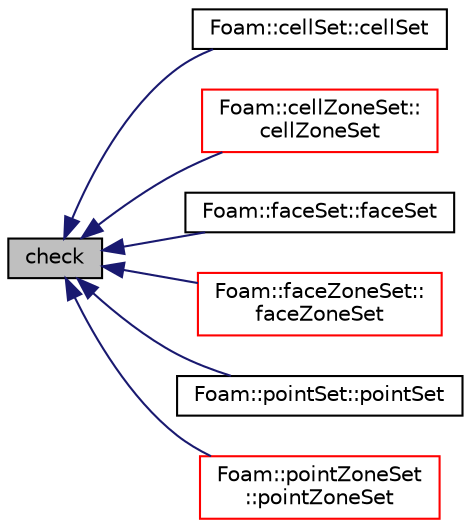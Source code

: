 digraph "check"
{
  bgcolor="transparent";
  edge [fontname="Helvetica",fontsize="10",labelfontname="Helvetica",labelfontsize="10"];
  node [fontname="Helvetica",fontsize="10",shape=record];
  rankdir="LR";
  Node1 [label="check",height=0.2,width=0.4,color="black", fillcolor="grey75", style="filled", fontcolor="black"];
  Node1 -> Node2 [dir="back",color="midnightblue",fontsize="10",style="solid",fontname="Helvetica"];
  Node2 [label="Foam::cellSet::cellSet",height=0.2,width=0.4,color="black",URL="$a00228.html#ab106718e4f6df2a76b77e2015e8e801d",tooltip="Construct from polyMesh and name. Checks for valid cell ids. "];
  Node1 -> Node3 [dir="back",color="midnightblue",fontsize="10",style="solid",fontname="Helvetica"];
  Node3 [label="Foam::cellZoneSet::\lcellZoneSet",height=0.2,width=0.4,color="red",URL="$a00249.html#a9a2cf8cf2aa415cad5f26b53bd662082",tooltip="Construct from objectRegistry and name. "];
  Node1 -> Node4 [dir="back",color="midnightblue",fontsize="10",style="solid",fontname="Helvetica"];
  Node4 [label="Foam::faceSet::faceSet",height=0.2,width=0.4,color="black",URL="$a00732.html#a62612e5599425428e9412289a22e7576",tooltip="Construct from objectRegistry and name. "];
  Node1 -> Node5 [dir="back",color="midnightblue",fontsize="10",style="solid",fontname="Helvetica"];
  Node5 [label="Foam::faceZoneSet::\lfaceZoneSet",height=0.2,width=0.4,color="red",URL="$a00742.html#ace6e4b16ad35bf8903c38685a92d7789",tooltip="Construct from objectRegistry and name. "];
  Node1 -> Node6 [dir="back",color="midnightblue",fontsize="10",style="solid",fontname="Helvetica"];
  Node6 [label="Foam::pointSet::pointSet",height=0.2,width=0.4,color="black",URL="$a01899.html#a6da63e5b568359dd5c0884887adb2fe7",tooltip="Construct from objectRegistry and name. "];
  Node1 -> Node7 [dir="back",color="midnightblue",fontsize="10",style="solid",fontname="Helvetica"];
  Node7 [label="Foam::pointZoneSet\l::pointZoneSet",height=0.2,width=0.4,color="red",URL="$a01906.html#a30266f36aa376b247f8b93c81213a836",tooltip="Construct from objectRegistry and name. "];
}
